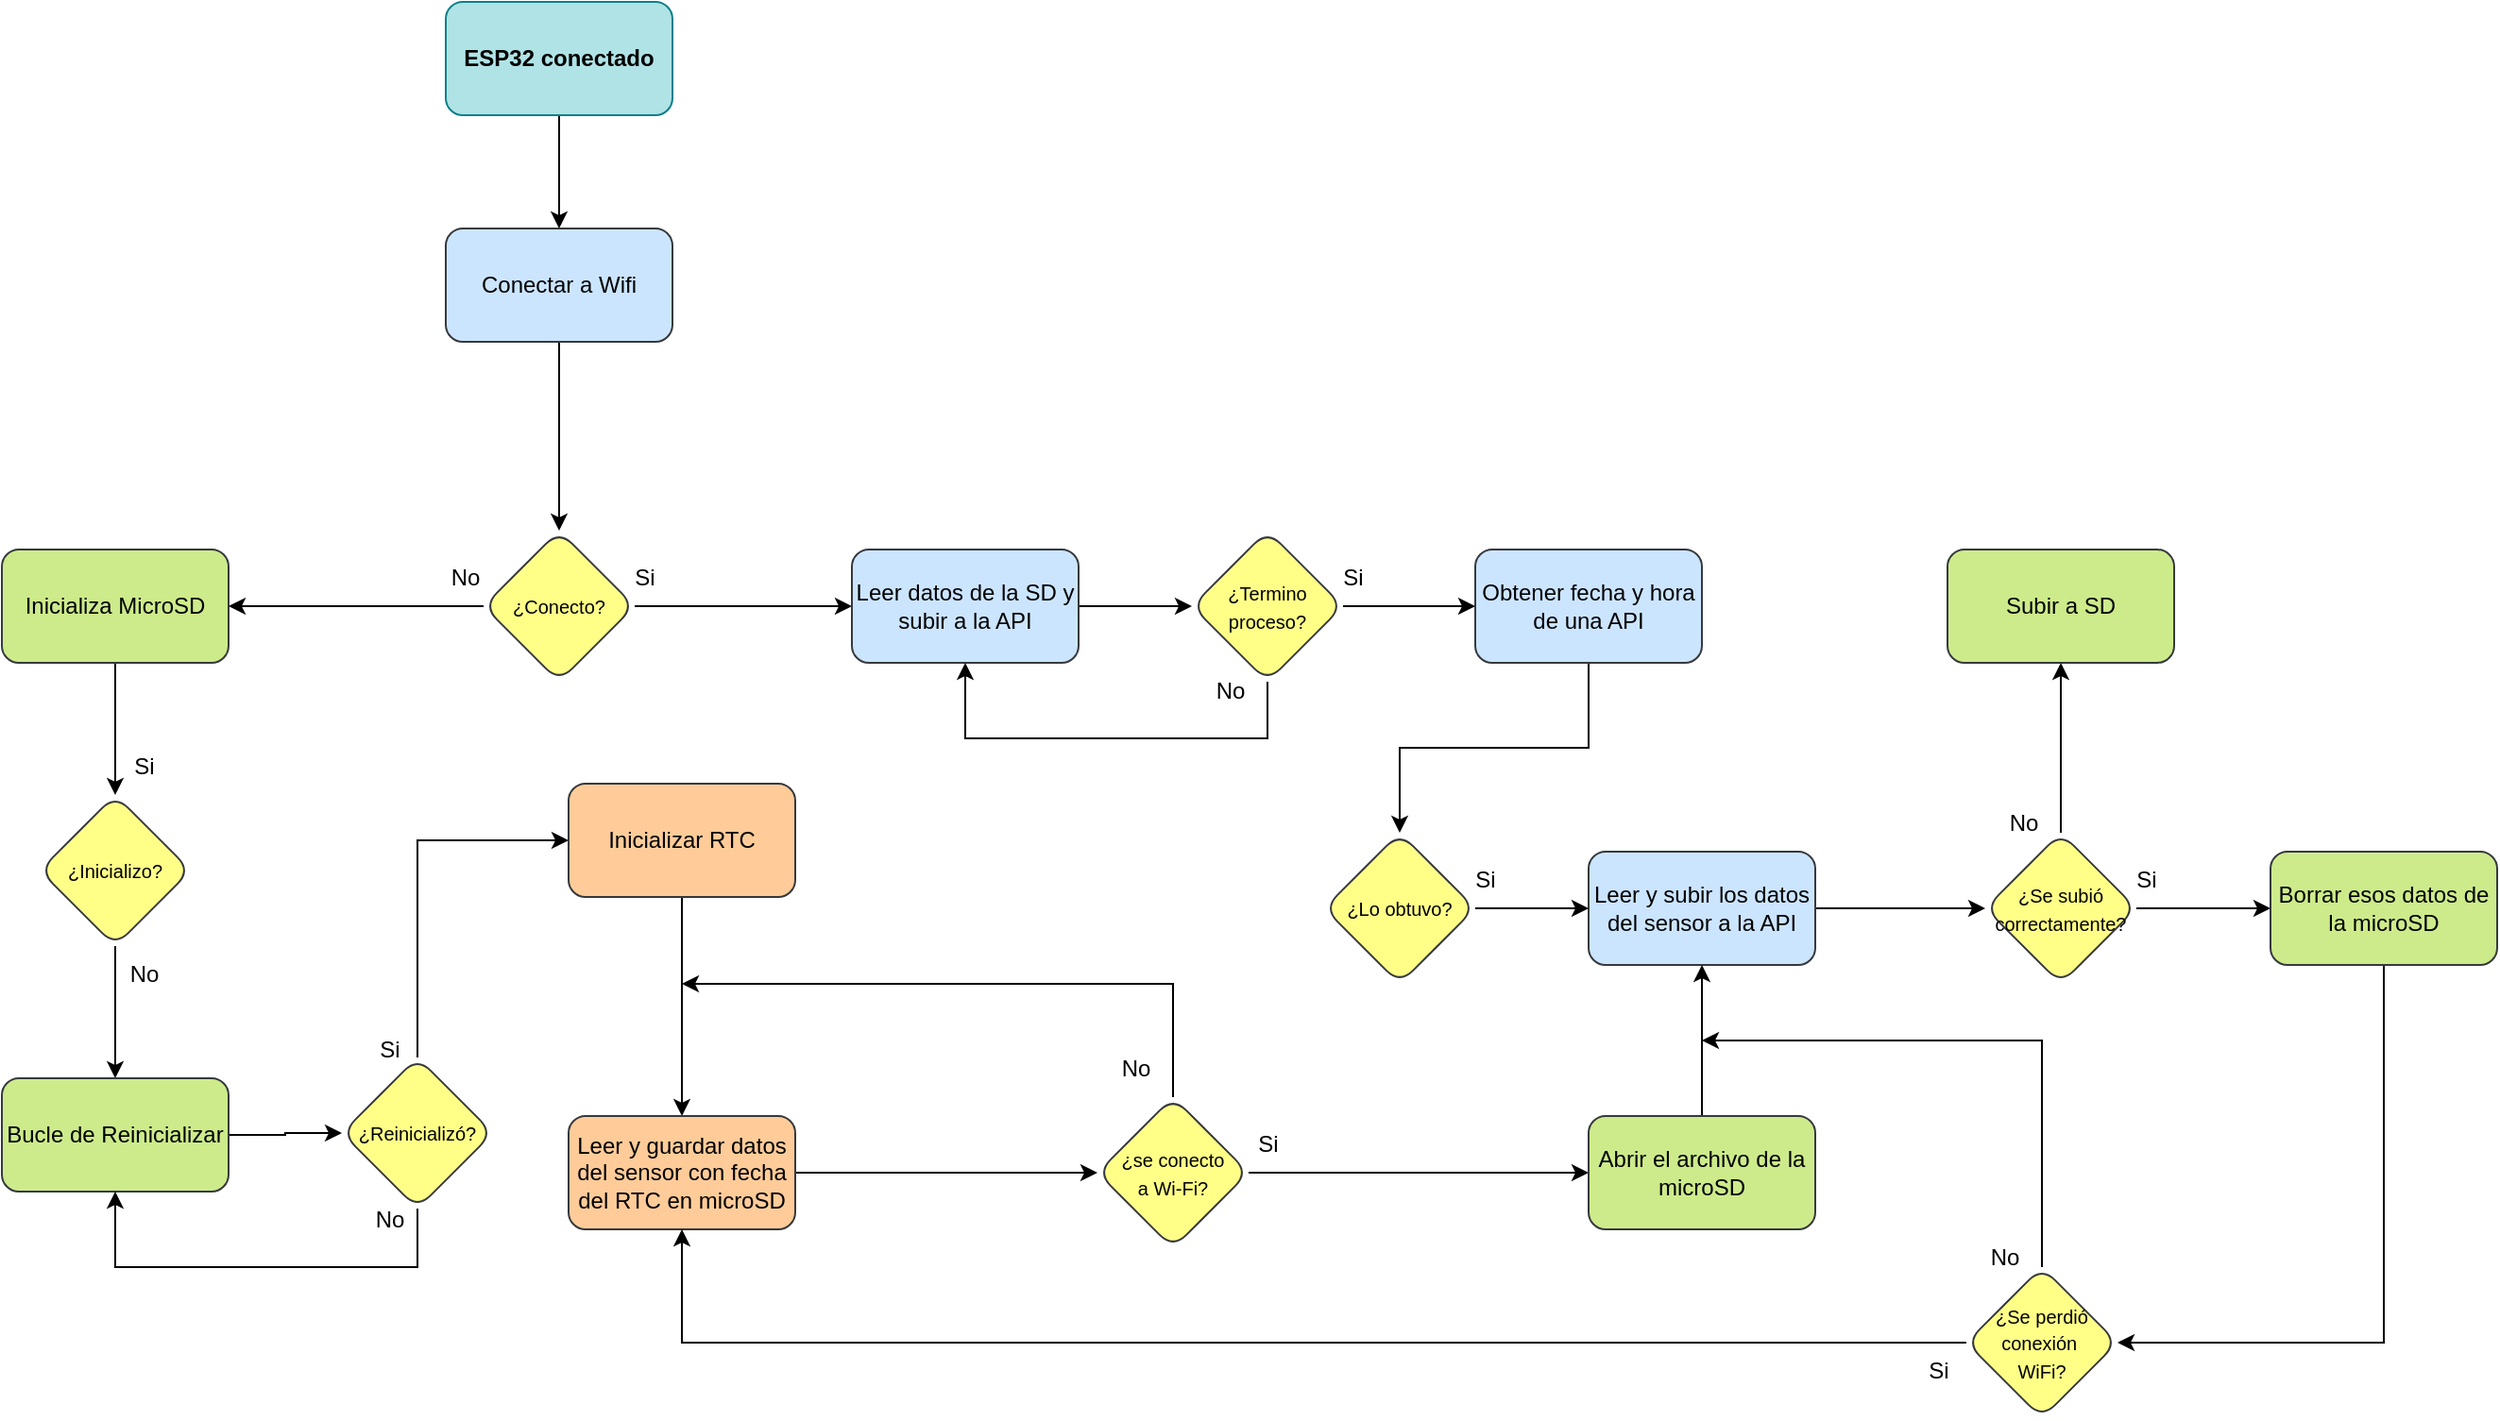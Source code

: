 <mxfile version="24.8.9">
  <diagram id="C5RBs43oDa-KdzZeNtuy" name="Page-1">
    <mxGraphModel dx="1317" dy="719" grid="1" gridSize="10" guides="1" tooltips="1" connect="1" arrows="1" fold="1" page="1" pageScale="1" pageWidth="827" pageHeight="1169" math="0" shadow="0">
      <root>
        <mxCell id="WIyWlLk6GJQsqaUBKTNV-0" />
        <mxCell id="WIyWlLk6GJQsqaUBKTNV-1" parent="WIyWlLk6GJQsqaUBKTNV-0" />
        <mxCell id="g0WOX9T7qrWvZfZJy2gt-11" style="edgeStyle=orthogonalEdgeStyle;rounded=0;orthogonalLoop=1;jettySize=auto;html=1;entryX=0.5;entryY=0;entryDx=0;entryDy=0;" parent="WIyWlLk6GJQsqaUBKTNV-1" source="aipj5FR5wDGoQeAPPG08-0" target="aipj5FR5wDGoQeAPPG08-3" edge="1">
          <mxGeometry relative="1" as="geometry" />
        </mxCell>
        <mxCell id="aipj5FR5wDGoQeAPPG08-0" value="ESP32 conectado" style="rounded=1;whiteSpace=wrap;html=1;fillColor=#b0e3e6;strokeColor=#0e8088;fontStyle=1" parent="WIyWlLk6GJQsqaUBKTNV-1" vertex="1">
          <mxGeometry x="455" y="110" width="120" height="60" as="geometry" />
        </mxCell>
        <mxCell id="aipj5FR5wDGoQeAPPG08-7" value="" style="edgeStyle=orthogonalEdgeStyle;rounded=0;orthogonalLoop=1;jettySize=auto;html=1;" parent="WIyWlLk6GJQsqaUBKTNV-1" source="aipj5FR5wDGoQeAPPG08-1" target="aipj5FR5wDGoQeAPPG08-6" edge="1">
          <mxGeometry relative="1" as="geometry" />
        </mxCell>
        <mxCell id="aipj5FR5wDGoQeAPPG08-1" value="Inicializa MicroSD" style="whiteSpace=wrap;html=1;rounded=1;fillColor=#cdeb8b;strokeColor=#36393d;" parent="WIyWlLk6GJQsqaUBKTNV-1" vertex="1">
          <mxGeometry x="220" y="400" width="120" height="60" as="geometry" />
        </mxCell>
        <mxCell id="aipj5FR5wDGoQeAPPG08-23" value="" style="edgeStyle=orthogonalEdgeStyle;rounded=0;orthogonalLoop=1;jettySize=auto;html=1;" parent="WIyWlLk6GJQsqaUBKTNV-1" source="aipj5FR5wDGoQeAPPG08-3" target="aipj5FR5wDGoQeAPPG08-22" edge="1">
          <mxGeometry relative="1" as="geometry" />
        </mxCell>
        <mxCell id="aipj5FR5wDGoQeAPPG08-3" value="Conectar a Wifi" style="whiteSpace=wrap;html=1;rounded=1;fillColor=#cce5ff;strokeColor=#36393d;" parent="WIyWlLk6GJQsqaUBKTNV-1" vertex="1">
          <mxGeometry x="455" y="230" width="120" height="60" as="geometry" />
        </mxCell>
        <mxCell id="aipj5FR5wDGoQeAPPG08-10" value="" style="edgeStyle=orthogonalEdgeStyle;rounded=0;orthogonalLoop=1;jettySize=auto;html=1;" parent="WIyWlLk6GJQsqaUBKTNV-1" source="aipj5FR5wDGoQeAPPG08-6" target="aipj5FR5wDGoQeAPPG08-9" edge="1">
          <mxGeometry relative="1" as="geometry" />
        </mxCell>
        <mxCell id="aipj5FR5wDGoQeAPPG08-6" value="¿Inicializo?" style="rhombus;whiteSpace=wrap;html=1;rounded=1;fontSize=10;fillColor=#ffff88;strokeColor=#36393d;" parent="WIyWlLk6GJQsqaUBKTNV-1" vertex="1">
          <mxGeometry x="240" y="530" width="80" height="80" as="geometry" />
        </mxCell>
        <mxCell id="aipj5FR5wDGoQeAPPG08-14" value="" style="edgeStyle=orthogonalEdgeStyle;rounded=0;orthogonalLoop=1;jettySize=auto;html=1;" parent="WIyWlLk6GJQsqaUBKTNV-1" source="aipj5FR5wDGoQeAPPG08-9" target="aipj5FR5wDGoQeAPPG08-13" edge="1">
          <mxGeometry relative="1" as="geometry" />
        </mxCell>
        <mxCell id="aipj5FR5wDGoQeAPPG08-9" value="Bucle de Reinicializar" style="whiteSpace=wrap;html=1;rounded=1;fillColor=#cdeb8b;strokeColor=#36393d;" parent="WIyWlLk6GJQsqaUBKTNV-1" vertex="1">
          <mxGeometry x="220" y="680" width="120" height="60" as="geometry" />
        </mxCell>
        <mxCell id="aipj5FR5wDGoQeAPPG08-11" value="No" style="text;html=1;align=center;verticalAlign=middle;resizable=0;points=[];autosize=1;strokeColor=none;fillColor=none;" parent="WIyWlLk6GJQsqaUBKTNV-1" vertex="1">
          <mxGeometry x="275" y="610" width="40" height="30" as="geometry" />
        </mxCell>
        <mxCell id="aipj5FR5wDGoQeAPPG08-12" value="Si" style="text;html=1;align=center;verticalAlign=middle;resizable=0;points=[];autosize=1;strokeColor=none;fillColor=none;" parent="WIyWlLk6GJQsqaUBKTNV-1" vertex="1">
          <mxGeometry x="280" y="500" width="30" height="30" as="geometry" />
        </mxCell>
        <mxCell id="aipj5FR5wDGoQeAPPG08-17" style="edgeStyle=orthogonalEdgeStyle;rounded=0;orthogonalLoop=1;jettySize=auto;html=1;entryX=0;entryY=0.5;entryDx=0;entryDy=0;" parent="WIyWlLk6GJQsqaUBKTNV-1" source="aipj5FR5wDGoQeAPPG08-13" target="aipj5FR5wDGoQeAPPG08-29" edge="1">
          <mxGeometry relative="1" as="geometry">
            <mxPoint x="440" y="569" as="targetPoint" />
            <Array as="points">
              <mxPoint x="440" y="554" />
            </Array>
          </mxGeometry>
        </mxCell>
        <mxCell id="aipj5FR5wDGoQeAPPG08-19" style="edgeStyle=orthogonalEdgeStyle;rounded=0;orthogonalLoop=1;jettySize=auto;html=1;entryX=0.5;entryY=1;entryDx=0;entryDy=0;" parent="WIyWlLk6GJQsqaUBKTNV-1" source="aipj5FR5wDGoQeAPPG08-13" target="aipj5FR5wDGoQeAPPG08-9" edge="1">
          <mxGeometry relative="1" as="geometry">
            <Array as="points">
              <mxPoint x="440" y="780" />
              <mxPoint x="280" y="780" />
            </Array>
          </mxGeometry>
        </mxCell>
        <mxCell id="aipj5FR5wDGoQeAPPG08-13" value="¿Reinicializó?" style="rhombus;whiteSpace=wrap;html=1;rounded=1;fontSize=10;fillColor=#ffff88;strokeColor=#36393d;" parent="WIyWlLk6GJQsqaUBKTNV-1" vertex="1">
          <mxGeometry x="400" y="669" width="80" height="80" as="geometry" />
        </mxCell>
        <mxCell id="aipj5FR5wDGoQeAPPG08-20" value="No" style="text;html=1;align=center;verticalAlign=middle;resizable=0;points=[];autosize=1;strokeColor=none;fillColor=none;" parent="WIyWlLk6GJQsqaUBKTNV-1" vertex="1">
          <mxGeometry x="405" y="740" width="40" height="30" as="geometry" />
        </mxCell>
        <mxCell id="aipj5FR5wDGoQeAPPG08-21" value="Si" style="text;html=1;align=center;verticalAlign=middle;resizable=0;points=[];autosize=1;strokeColor=none;fillColor=none;" parent="WIyWlLk6GJQsqaUBKTNV-1" vertex="1">
          <mxGeometry x="410" y="650" width="30" height="30" as="geometry" />
        </mxCell>
        <mxCell id="g0WOX9T7qrWvZfZJy2gt-12" style="edgeStyle=orthogonalEdgeStyle;rounded=0;orthogonalLoop=1;jettySize=auto;html=1;entryX=1;entryY=0.5;entryDx=0;entryDy=0;" parent="WIyWlLk6GJQsqaUBKTNV-1" source="aipj5FR5wDGoQeAPPG08-22" target="aipj5FR5wDGoQeAPPG08-1" edge="1">
          <mxGeometry relative="1" as="geometry" />
        </mxCell>
        <mxCell id="oNBX5vdSLRdgmCOLhD56-7" style="edgeStyle=orthogonalEdgeStyle;rounded=0;orthogonalLoop=1;jettySize=auto;html=1;" edge="1" parent="WIyWlLk6GJQsqaUBKTNV-1" source="aipj5FR5wDGoQeAPPG08-22" target="oNBX5vdSLRdgmCOLhD56-0">
          <mxGeometry relative="1" as="geometry" />
        </mxCell>
        <mxCell id="aipj5FR5wDGoQeAPPG08-22" value="&lt;font style=&quot;font-size: 10px;&quot;&gt;¿Conecto?&lt;/font&gt;" style="rhombus;whiteSpace=wrap;html=1;rounded=1;fillColor=#ffff88;strokeColor=#36393d;" parent="WIyWlLk6GJQsqaUBKTNV-1" vertex="1">
          <mxGeometry x="475" y="390" width="80" height="80" as="geometry" />
        </mxCell>
        <mxCell id="g0WOX9T7qrWvZfZJy2gt-6" value="" style="edgeStyle=orthogonalEdgeStyle;rounded=0;orthogonalLoop=1;jettySize=auto;html=1;" parent="WIyWlLk6GJQsqaUBKTNV-1" source="aipj5FR5wDGoQeAPPG08-24" target="g0WOX9T7qrWvZfZJy2gt-5" edge="1">
          <mxGeometry relative="1" as="geometry" />
        </mxCell>
        <mxCell id="aipj5FR5wDGoQeAPPG08-24" value="Leer y subir los datos del sensor a la API" style="whiteSpace=wrap;html=1;rounded=1;fillColor=#cce5ff;strokeColor=#36393d;" parent="WIyWlLk6GJQsqaUBKTNV-1" vertex="1">
          <mxGeometry x="1060" y="560" width="120" height="60" as="geometry" />
        </mxCell>
        <mxCell id="aipj5FR5wDGoQeAPPG08-26" value="Si" style="text;html=1;align=center;verticalAlign=middle;resizable=0;points=[];autosize=1;strokeColor=none;fillColor=none;" parent="WIyWlLk6GJQsqaUBKTNV-1" vertex="1">
          <mxGeometry x="545" y="400" width="30" height="30" as="geometry" />
        </mxCell>
        <mxCell id="aipj5FR5wDGoQeAPPG08-33" value="" style="edgeStyle=orthogonalEdgeStyle;rounded=0;orthogonalLoop=1;jettySize=auto;html=1;" parent="WIyWlLk6GJQsqaUBKTNV-1" source="aipj5FR5wDGoQeAPPG08-29" target="aipj5FR5wDGoQeAPPG08-32" edge="1">
          <mxGeometry relative="1" as="geometry" />
        </mxCell>
        <mxCell id="aipj5FR5wDGoQeAPPG08-29" value="Inicializar RTC" style="whiteSpace=wrap;html=1;rounded=1;fillColor=#ffcc99;strokeColor=#36393d;" parent="WIyWlLk6GJQsqaUBKTNV-1" vertex="1">
          <mxGeometry x="520" y="524" width="120" height="60" as="geometry" />
        </mxCell>
        <mxCell id="aipj5FR5wDGoQeAPPG08-31" value="No" style="text;html=1;align=center;verticalAlign=middle;resizable=0;points=[];autosize=1;strokeColor=none;fillColor=none;" parent="WIyWlLk6GJQsqaUBKTNV-1" vertex="1">
          <mxGeometry x="445" y="400" width="40" height="30" as="geometry" />
        </mxCell>
        <mxCell id="aipj5FR5wDGoQeAPPG08-41" value="" style="edgeStyle=orthogonalEdgeStyle;rounded=0;orthogonalLoop=1;jettySize=auto;html=1;" parent="WIyWlLk6GJQsqaUBKTNV-1" source="aipj5FR5wDGoQeAPPG08-32" target="aipj5FR5wDGoQeAPPG08-40" edge="1">
          <mxGeometry relative="1" as="geometry" />
        </mxCell>
        <mxCell id="aipj5FR5wDGoQeAPPG08-32" value="Leer y guardar datos del sensor con fecha del RTC en microSD" style="whiteSpace=wrap;html=1;rounded=1;fillColor=#ffcc99;strokeColor=#36393d;" parent="WIyWlLk6GJQsqaUBKTNV-1" vertex="1">
          <mxGeometry x="520" y="700" width="120" height="60" as="geometry" />
        </mxCell>
        <mxCell id="aipj5FR5wDGoQeAPPG08-37" value="" style="edgeStyle=orthogonalEdgeStyle;rounded=0;orthogonalLoop=1;jettySize=auto;html=1;" parent="WIyWlLk6GJQsqaUBKTNV-1" source="aipj5FR5wDGoQeAPPG08-34" target="aipj5FR5wDGoQeAPPG08-36" edge="1">
          <mxGeometry relative="1" as="geometry" />
        </mxCell>
        <mxCell id="aipj5FR5wDGoQeAPPG08-34" value="Obtener fecha y hora de una API" style="whiteSpace=wrap;html=1;rounded=1;fillColor=#cce5ff;strokeColor=#36393d;" parent="WIyWlLk6GJQsqaUBKTNV-1" vertex="1">
          <mxGeometry x="1000" y="400" width="120" height="60" as="geometry" />
        </mxCell>
        <mxCell id="aipj5FR5wDGoQeAPPG08-38" style="edgeStyle=orthogonalEdgeStyle;rounded=0;orthogonalLoop=1;jettySize=auto;html=1;" parent="WIyWlLk6GJQsqaUBKTNV-1" source="aipj5FR5wDGoQeAPPG08-36" target="aipj5FR5wDGoQeAPPG08-24" edge="1">
          <mxGeometry relative="1" as="geometry" />
        </mxCell>
        <mxCell id="aipj5FR5wDGoQeAPPG08-36" value="&lt;font style=&quot;font-size: 10px;&quot;&gt;¿Lo obtuvo?&lt;/font&gt;" style="rhombus;whiteSpace=wrap;html=1;rounded=1;fillColor=#ffff88;strokeColor=#36393d;" parent="WIyWlLk6GJQsqaUBKTNV-1" vertex="1">
          <mxGeometry x="920" y="550" width="80" height="80" as="geometry" />
        </mxCell>
        <mxCell id="aipj5FR5wDGoQeAPPG08-42" style="edgeStyle=orthogonalEdgeStyle;rounded=0;orthogonalLoop=1;jettySize=auto;html=1;" parent="WIyWlLk6GJQsqaUBKTNV-1" source="aipj5FR5wDGoQeAPPG08-40" edge="1">
          <mxGeometry relative="1" as="geometry">
            <mxPoint x="580" y="630" as="targetPoint" />
            <Array as="points">
              <mxPoint x="780" y="630" />
              <mxPoint x="580" y="630" />
            </Array>
          </mxGeometry>
        </mxCell>
        <mxCell id="g0WOX9T7qrWvZfZJy2gt-1" value="" style="edgeStyle=orthogonalEdgeStyle;rounded=0;orthogonalLoop=1;jettySize=auto;html=1;" parent="WIyWlLk6GJQsqaUBKTNV-1" source="aipj5FR5wDGoQeAPPG08-40" target="g0WOX9T7qrWvZfZJy2gt-0" edge="1">
          <mxGeometry relative="1" as="geometry" />
        </mxCell>
        <mxCell id="aipj5FR5wDGoQeAPPG08-40" value="&lt;font style=&quot;font-size: 10px;&quot;&gt;¿se conecto&lt;/font&gt;&lt;div&gt;&lt;font style=&quot;font-size: 10px;&quot;&gt;a Wi-Fi?&lt;/font&gt;&lt;/div&gt;" style="rhombus;whiteSpace=wrap;html=1;rounded=1;fillColor=#ffff88;strokeColor=#36393d;" parent="WIyWlLk6GJQsqaUBKTNV-1" vertex="1">
          <mxGeometry x="800" y="690" width="80" height="80" as="geometry" />
        </mxCell>
        <mxCell id="aipj5FR5wDGoQeAPPG08-43" value="No" style="text;html=1;align=center;verticalAlign=middle;resizable=0;points=[];autosize=1;strokeColor=none;fillColor=none;" parent="WIyWlLk6GJQsqaUBKTNV-1" vertex="1">
          <mxGeometry x="800" y="660" width="40" height="30" as="geometry" />
        </mxCell>
        <mxCell id="aipj5FR5wDGoQeAPPG08-46" value="Si" style="text;html=1;align=center;verticalAlign=middle;resizable=0;points=[];autosize=1;strokeColor=none;fillColor=none;" parent="WIyWlLk6GJQsqaUBKTNV-1" vertex="1">
          <mxGeometry x="875" y="700" width="30" height="30" as="geometry" />
        </mxCell>
        <mxCell id="aipj5FR5wDGoQeAPPG08-51" style="edgeStyle=orthogonalEdgeStyle;rounded=0;orthogonalLoop=1;jettySize=auto;html=1;entryX=0.5;entryY=1;entryDx=0;entryDy=0;" parent="WIyWlLk6GJQsqaUBKTNV-1" source="aipj5FR5wDGoQeAPPG08-47" target="aipj5FR5wDGoQeAPPG08-32" edge="1">
          <mxGeometry relative="1" as="geometry">
            <Array as="points">
              <mxPoint x="580" y="820" />
            </Array>
          </mxGeometry>
        </mxCell>
        <mxCell id="aipj5FR5wDGoQeAPPG08-57" style="edgeStyle=orthogonalEdgeStyle;rounded=0;orthogonalLoop=1;jettySize=auto;html=1;" parent="WIyWlLk6GJQsqaUBKTNV-1" source="aipj5FR5wDGoQeAPPG08-47" edge="1">
          <mxGeometry relative="1" as="geometry">
            <mxPoint x="1120" y="660" as="targetPoint" />
            <Array as="points">
              <mxPoint x="1300" y="660" />
            </Array>
          </mxGeometry>
        </mxCell>
        <mxCell id="aipj5FR5wDGoQeAPPG08-47" value="&lt;font style=&quot;font-size: 10px;&quot;&gt;¿Se perdió conexión&amp;nbsp;&lt;/font&gt;&lt;div&gt;&lt;font style=&quot;font-size: 10px;&quot;&gt;WiFi?&lt;/font&gt;&lt;/div&gt;" style="rhombus;whiteSpace=wrap;html=1;rounded=1;fillColor=#ffff88;strokeColor=#36393d;" parent="WIyWlLk6GJQsqaUBKTNV-1" vertex="1">
          <mxGeometry x="1260" y="780" width="80" height="80" as="geometry" />
        </mxCell>
        <mxCell id="aipj5FR5wDGoQeAPPG08-52" value="Si" style="text;html=1;align=center;verticalAlign=middle;resizable=0;points=[];autosize=1;strokeColor=none;fillColor=none;" parent="WIyWlLk6GJQsqaUBKTNV-1" vertex="1">
          <mxGeometry x="1230" y="820" width="30" height="30" as="geometry" />
        </mxCell>
        <mxCell id="aipj5FR5wDGoQeAPPG08-58" value="No" style="text;html=1;align=center;verticalAlign=middle;resizable=0;points=[];autosize=1;strokeColor=none;fillColor=none;" parent="WIyWlLk6GJQsqaUBKTNV-1" vertex="1">
          <mxGeometry x="1260" y="760" width="40" height="30" as="geometry" />
        </mxCell>
        <mxCell id="g0WOX9T7qrWvZfZJy2gt-2" style="edgeStyle=orthogonalEdgeStyle;rounded=0;orthogonalLoop=1;jettySize=auto;html=1;entryX=0.5;entryY=1;entryDx=0;entryDy=0;" parent="WIyWlLk6GJQsqaUBKTNV-1" source="g0WOX9T7qrWvZfZJy2gt-0" target="aipj5FR5wDGoQeAPPG08-24" edge="1">
          <mxGeometry relative="1" as="geometry" />
        </mxCell>
        <mxCell id="g0WOX9T7qrWvZfZJy2gt-0" value="Abrir el archivo de la microSD" style="whiteSpace=wrap;html=1;rounded=1;fillColor=#cdeb8b;strokeColor=#36393d;" parent="WIyWlLk6GJQsqaUBKTNV-1" vertex="1">
          <mxGeometry x="1060" y="700" width="120" height="60" as="geometry" />
        </mxCell>
        <mxCell id="g0WOX9T7qrWvZfZJy2gt-8" value="" style="edgeStyle=orthogonalEdgeStyle;rounded=0;orthogonalLoop=1;jettySize=auto;html=1;" parent="WIyWlLk6GJQsqaUBKTNV-1" source="g0WOX9T7qrWvZfZJy2gt-5" target="g0WOX9T7qrWvZfZJy2gt-7" edge="1">
          <mxGeometry relative="1" as="geometry" />
        </mxCell>
        <mxCell id="oNBX5vdSLRdgmCOLhD56-18" value="" style="edgeStyle=orthogonalEdgeStyle;rounded=0;orthogonalLoop=1;jettySize=auto;html=1;" edge="1" parent="WIyWlLk6GJQsqaUBKTNV-1" source="g0WOX9T7qrWvZfZJy2gt-5" target="oNBX5vdSLRdgmCOLhD56-17">
          <mxGeometry relative="1" as="geometry" />
        </mxCell>
        <mxCell id="g0WOX9T7qrWvZfZJy2gt-5" value="&lt;font style=&quot;font-size: 10px;&quot;&gt;¿Se subió correctamente?&lt;/font&gt;" style="rhombus;whiteSpace=wrap;html=1;rounded=1;fillColor=#ffff88;strokeColor=#36393d;" parent="WIyWlLk6GJQsqaUBKTNV-1" vertex="1">
          <mxGeometry x="1270" y="550" width="80" height="80" as="geometry" />
        </mxCell>
        <mxCell id="g0WOX9T7qrWvZfZJy2gt-13" style="edgeStyle=orthogonalEdgeStyle;rounded=0;orthogonalLoop=1;jettySize=auto;html=1;entryX=1;entryY=0.5;entryDx=0;entryDy=0;" parent="WIyWlLk6GJQsqaUBKTNV-1" source="g0WOX9T7qrWvZfZJy2gt-7" target="aipj5FR5wDGoQeAPPG08-47" edge="1">
          <mxGeometry relative="1" as="geometry">
            <Array as="points">
              <mxPoint x="1481" y="820" />
            </Array>
          </mxGeometry>
        </mxCell>
        <mxCell id="g0WOX9T7qrWvZfZJy2gt-7" value="Borrar esos datos de la microSD" style="whiteSpace=wrap;html=1;rounded=1;fillColor=#cdeb8b;strokeColor=#36393d;" parent="WIyWlLk6GJQsqaUBKTNV-1" vertex="1">
          <mxGeometry x="1421" y="560" width="120" height="60" as="geometry" />
        </mxCell>
        <mxCell id="oNBX5vdSLRdgmCOLhD56-8" style="edgeStyle=orthogonalEdgeStyle;rounded=0;orthogonalLoop=1;jettySize=auto;html=1;entryX=0;entryY=0.5;entryDx=0;entryDy=0;" edge="1" parent="WIyWlLk6GJQsqaUBKTNV-1" source="oNBX5vdSLRdgmCOLhD56-0" target="oNBX5vdSLRdgmCOLhD56-2">
          <mxGeometry relative="1" as="geometry" />
        </mxCell>
        <mxCell id="oNBX5vdSLRdgmCOLhD56-0" value="Leer datos de la SD y subir a la API" style="whiteSpace=wrap;html=1;rounded=1;fillColor=#cce5ff;strokeColor=#36393d;" vertex="1" parent="WIyWlLk6GJQsqaUBKTNV-1">
          <mxGeometry x="670" y="400" width="120" height="60" as="geometry" />
        </mxCell>
        <mxCell id="oNBX5vdSLRdgmCOLhD56-10" style="edgeStyle=orthogonalEdgeStyle;rounded=0;orthogonalLoop=1;jettySize=auto;html=1;" edge="1" parent="WIyWlLk6GJQsqaUBKTNV-1" source="oNBX5vdSLRdgmCOLhD56-2" target="aipj5FR5wDGoQeAPPG08-34">
          <mxGeometry relative="1" as="geometry" />
        </mxCell>
        <mxCell id="oNBX5vdSLRdgmCOLhD56-11" style="edgeStyle=orthogonalEdgeStyle;rounded=0;orthogonalLoop=1;jettySize=auto;html=1;entryX=0.5;entryY=1;entryDx=0;entryDy=0;" edge="1" parent="WIyWlLk6GJQsqaUBKTNV-1" source="oNBX5vdSLRdgmCOLhD56-2" target="oNBX5vdSLRdgmCOLhD56-0">
          <mxGeometry relative="1" as="geometry">
            <Array as="points">
              <mxPoint x="890" y="500" />
              <mxPoint x="730" y="500" />
            </Array>
          </mxGeometry>
        </mxCell>
        <mxCell id="oNBX5vdSLRdgmCOLhD56-2" value="&lt;font style=&quot;font-size: 10px;&quot;&gt;¿Termino proceso?&lt;/font&gt;" style="rhombus;whiteSpace=wrap;html=1;rounded=1;fillColor=#ffff88;strokeColor=#36393d;" vertex="1" parent="WIyWlLk6GJQsqaUBKTNV-1">
          <mxGeometry x="850" y="390" width="80" height="80" as="geometry" />
        </mxCell>
        <mxCell id="oNBX5vdSLRdgmCOLhD56-3" value="Si" style="text;html=1;align=center;verticalAlign=middle;resizable=0;points=[];autosize=1;strokeColor=none;fillColor=none;" vertex="1" parent="WIyWlLk6GJQsqaUBKTNV-1">
          <mxGeometry x="920" y="400" width="30" height="30" as="geometry" />
        </mxCell>
        <mxCell id="oNBX5vdSLRdgmCOLhD56-5" value="No" style="text;html=1;align=center;verticalAlign=middle;resizable=0;points=[];autosize=1;strokeColor=none;fillColor=none;" vertex="1" parent="WIyWlLk6GJQsqaUBKTNV-1">
          <mxGeometry x="850" y="460" width="40" height="30" as="geometry" />
        </mxCell>
        <mxCell id="oNBX5vdSLRdgmCOLhD56-12" value="Si" style="text;html=1;align=center;verticalAlign=middle;resizable=0;points=[];autosize=1;strokeColor=none;fillColor=none;" vertex="1" parent="WIyWlLk6GJQsqaUBKTNV-1">
          <mxGeometry x="990" y="560" width="30" height="30" as="geometry" />
        </mxCell>
        <mxCell id="oNBX5vdSLRdgmCOLhD56-13" value="Si" style="text;html=1;align=center;verticalAlign=middle;resizable=0;points=[];autosize=1;strokeColor=none;fillColor=none;" vertex="1" parent="WIyWlLk6GJQsqaUBKTNV-1">
          <mxGeometry x="1340" y="560" width="30" height="30" as="geometry" />
        </mxCell>
        <mxCell id="oNBX5vdSLRdgmCOLhD56-16" value="No" style="text;html=1;align=center;verticalAlign=middle;resizable=0;points=[];autosize=1;strokeColor=none;fillColor=none;" vertex="1" parent="WIyWlLk6GJQsqaUBKTNV-1">
          <mxGeometry x="1270" y="530" width="40" height="30" as="geometry" />
        </mxCell>
        <mxCell id="oNBX5vdSLRdgmCOLhD56-17" value="Subir a SD" style="whiteSpace=wrap;html=1;fillColor=#cdeb8b;strokeColor=#36393d;rounded=1;" vertex="1" parent="WIyWlLk6GJQsqaUBKTNV-1">
          <mxGeometry x="1250" y="400" width="120" height="60" as="geometry" />
        </mxCell>
      </root>
    </mxGraphModel>
  </diagram>
</mxfile>
